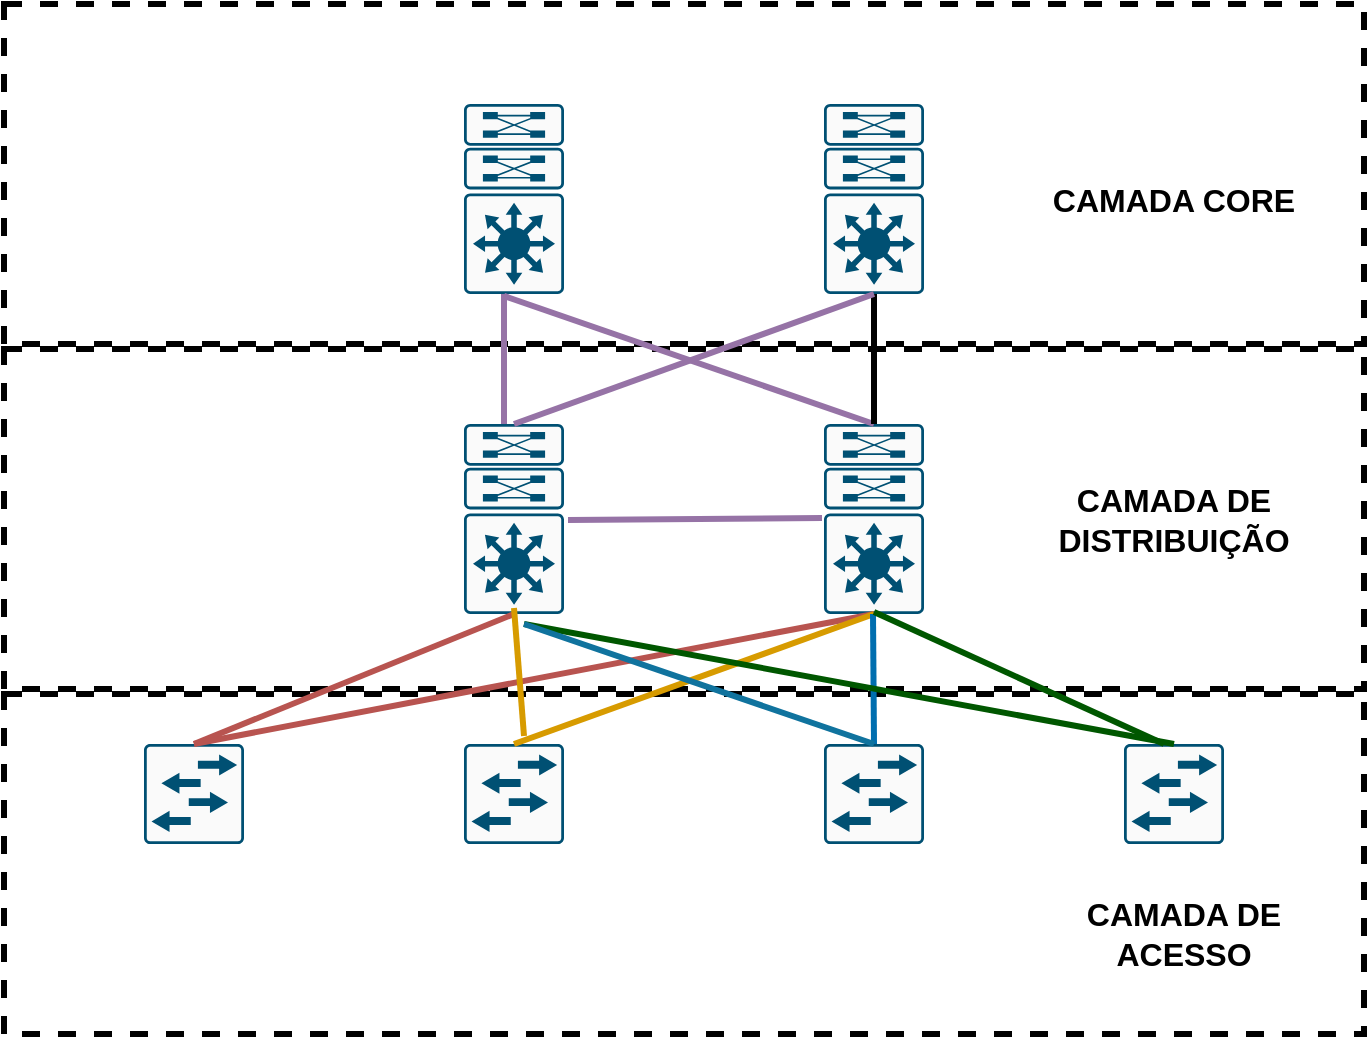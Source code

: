 <mxfile version="24.0.5" type="device">
  <diagram name="Página-1" id="guBTHNMBmxLYjraFvwUR">
    <mxGraphModel dx="2021" dy="716" grid="1" gridSize="10" guides="1" tooltips="1" connect="1" arrows="1" fold="1" page="1" pageScale="1" pageWidth="827" pageHeight="1169" math="0" shadow="0">
      <root>
        <mxCell id="0" />
        <mxCell id="1" parent="0" />
        <mxCell id="Ns3A80g3xlJKeHbtDC6_-26" value="" style="rounded=0;whiteSpace=wrap;html=1;dashed=1;strokeWidth=3;" vertex="1" parent="1">
          <mxGeometry y="415" width="680" height="170" as="geometry" />
        </mxCell>
        <mxCell id="Ns3A80g3xlJKeHbtDC6_-25" value="" style="rounded=0;whiteSpace=wrap;html=1;dashed=1;strokeWidth=3;" vertex="1" parent="1">
          <mxGeometry y="242.5" width="680" height="170" as="geometry" />
        </mxCell>
        <mxCell id="Ns3A80g3xlJKeHbtDC6_-24" value="" style="rounded=0;whiteSpace=wrap;html=1;dashed=1;strokeWidth=3;" vertex="1" parent="1">
          <mxGeometry y="70" width="680" height="170" as="geometry" />
        </mxCell>
        <mxCell id="Ns3A80g3xlJKeHbtDC6_-2" value="" style="sketch=0;points=[[0.015,0.015,0],[0.985,0.015,0],[0.985,0.985,0],[0.015,0.985,0],[0.25,0,0],[0.5,0,0],[0.75,0,0],[1,0.25,0],[1,0.5,0],[1,0.75,0],[0.75,1,0],[0.5,1,0],[0.25,1,0],[0,0.75,0],[0,0.5,0],[0,0.25,0]];verticalLabelPosition=bottom;html=1;verticalAlign=top;aspect=fixed;align=center;pointerEvents=1;shape=mxgraph.cisco19.rect;prIcon=l3_switch_with_dual_supervisor;fillColor=#FAFAFA;strokeColor=#005073;" vertex="1" parent="1">
          <mxGeometry x="410" y="120" width="50" height="95" as="geometry" />
        </mxCell>
        <mxCell id="Ns3A80g3xlJKeHbtDC6_-3" value="" style="sketch=0;points=[[0.015,0.015,0],[0.985,0.015,0],[0.985,0.985,0],[0.015,0.985,0],[0.25,0,0],[0.5,0,0],[0.75,0,0],[1,0.25,0],[1,0.5,0],[1,0.75,0],[0.75,1,0],[0.5,1,0],[0.25,1,0],[0,0.75,0],[0,0.5,0],[0,0.25,0]];verticalLabelPosition=bottom;html=1;verticalAlign=top;aspect=fixed;align=center;pointerEvents=1;shape=mxgraph.cisco19.rect;prIcon=l3_switch_with_dual_supervisor;fillColor=#FAFAFA;strokeColor=#005073;" vertex="1" parent="1">
          <mxGeometry x="230" y="120" width="50" height="95" as="geometry" />
        </mxCell>
        <mxCell id="Ns3A80g3xlJKeHbtDC6_-5" value="" style="sketch=0;points=[[0.015,0.015,0],[0.985,0.015,0],[0.985,0.985,0],[0.015,0.985,0],[0.25,0,0],[0.5,0,0],[0.75,0,0],[1,0.25,0],[1,0.5,0],[1,0.75,0],[0.75,1,0],[0.5,1,0],[0.25,1,0],[0,0.75,0],[0,0.5,0],[0,0.25,0]];verticalLabelPosition=bottom;html=1;verticalAlign=top;aspect=fixed;align=center;pointerEvents=1;shape=mxgraph.cisco19.rect;prIcon=l3_switch_with_dual_supervisor;fillColor=#FAFAFA;strokeColor=#005073;" vertex="1" parent="1">
          <mxGeometry x="410" y="280" width="50" height="95" as="geometry" />
        </mxCell>
        <mxCell id="Ns3A80g3xlJKeHbtDC6_-6" value="" style="sketch=0;points=[[0.015,0.015,0],[0.985,0.015,0],[0.985,0.985,0],[0.015,0.985,0],[0.25,0,0],[0.5,0,0],[0.75,0,0],[1,0.25,0],[1,0.5,0],[1,0.75,0],[0.75,1,0],[0.5,1,0],[0.25,1,0],[0,0.75,0],[0,0.5,0],[0,0.25,0]];verticalLabelPosition=bottom;html=1;verticalAlign=top;aspect=fixed;align=center;pointerEvents=1;shape=mxgraph.cisco19.rect;prIcon=l3_switch_with_dual_supervisor;fillColor=#FAFAFA;strokeColor=#005073;" vertex="1" parent="1">
          <mxGeometry x="230" y="280" width="50" height="95" as="geometry" />
        </mxCell>
        <mxCell id="Ns3A80g3xlJKeHbtDC6_-7" value="" style="sketch=0;points=[[0.015,0.015,0],[0.985,0.015,0],[0.985,0.985,0],[0.015,0.985,0],[0.25,0,0],[0.5,0,0],[0.75,0,0],[1,0.25,0],[1,0.5,0],[1,0.75,0],[0.75,1,0],[0.5,1,0],[0.25,1,0],[0,0.75,0],[0,0.5,0],[0,0.25,0]];verticalLabelPosition=bottom;html=1;verticalAlign=top;aspect=fixed;align=center;pointerEvents=1;shape=mxgraph.cisco19.rect;prIcon=l2_switch;fillColor=#FAFAFA;strokeColor=#005073;" vertex="1" parent="1">
          <mxGeometry x="70" y="440" width="50" height="50" as="geometry" />
        </mxCell>
        <mxCell id="Ns3A80g3xlJKeHbtDC6_-8" value="" style="sketch=0;points=[[0.015,0.015,0],[0.985,0.015,0],[0.985,0.985,0],[0.015,0.985,0],[0.25,0,0],[0.5,0,0],[0.75,0,0],[1,0.25,0],[1,0.5,0],[1,0.75,0],[0.75,1,0],[0.5,1,0],[0.25,1,0],[0,0.75,0],[0,0.5,0],[0,0.25,0]];verticalLabelPosition=bottom;html=1;verticalAlign=top;aspect=fixed;align=center;pointerEvents=1;shape=mxgraph.cisco19.rect;prIcon=l2_switch;fillColor=#FAFAFA;strokeColor=#005073;" vertex="1" parent="1">
          <mxGeometry x="230" y="440" width="50" height="50" as="geometry" />
        </mxCell>
        <mxCell id="Ns3A80g3xlJKeHbtDC6_-9" value="" style="sketch=0;points=[[0.015,0.015,0],[0.985,0.015,0],[0.985,0.985,0],[0.015,0.985,0],[0.25,0,0],[0.5,0,0],[0.75,0,0],[1,0.25,0],[1,0.5,0],[1,0.75,0],[0.75,1,0],[0.5,1,0],[0.25,1,0],[0,0.75,0],[0,0.5,0],[0,0.25,0]];verticalLabelPosition=bottom;html=1;verticalAlign=top;aspect=fixed;align=center;pointerEvents=1;shape=mxgraph.cisco19.rect;prIcon=l2_switch;fillColor=#FAFAFA;strokeColor=#005073;" vertex="1" parent="1">
          <mxGeometry x="410" y="440" width="50" height="50" as="geometry" />
        </mxCell>
        <mxCell id="Ns3A80g3xlJKeHbtDC6_-10" value="" style="sketch=0;points=[[0.015,0.015,0],[0.985,0.015,0],[0.985,0.985,0],[0.015,0.985,0],[0.25,0,0],[0.5,0,0],[0.75,0,0],[1,0.25,0],[1,0.5,0],[1,0.75,0],[0.75,1,0],[0.5,1,0],[0.25,1,0],[0,0.75,0],[0,0.5,0],[0,0.25,0]];verticalLabelPosition=bottom;html=1;verticalAlign=top;aspect=fixed;align=center;pointerEvents=1;shape=mxgraph.cisco19.rect;prIcon=l2_switch;fillColor=#FAFAFA;strokeColor=#005073;" vertex="1" parent="1">
          <mxGeometry x="560" y="440" width="50" height="50" as="geometry" />
        </mxCell>
        <mxCell id="Ns3A80g3xlJKeHbtDC6_-11" value="" style="endArrow=none;html=1;rounded=0;strokeWidth=3;entryX=-0.06;entryY=0.411;entryDx=0;entryDy=0;entryPerimeter=0;fillColor=#e1d5e7;strokeColor=#9673a6;" edge="1" parent="1">
          <mxGeometry width="50" height="50" relative="1" as="geometry">
            <mxPoint x="282" y="327.96" as="sourcePoint" />
            <mxPoint x="409" y="327.005" as="targetPoint" />
          </mxGeometry>
        </mxCell>
        <mxCell id="Ns3A80g3xlJKeHbtDC6_-12" value="" style="endArrow=none;html=1;rounded=0;strokeWidth=3;entryX=0.5;entryY=0;entryDx=0;entryDy=0;entryPerimeter=0;fillColor=#e1d5e7;strokeColor=#9673a6;" edge="1" parent="1" target="Ns3A80g3xlJKeHbtDC6_-5">
          <mxGeometry width="50" height="50" relative="1" as="geometry">
            <mxPoint x="250" y="215.96" as="sourcePoint" />
            <mxPoint x="377" y="215.005" as="targetPoint" />
          </mxGeometry>
        </mxCell>
        <mxCell id="Ns3A80g3xlJKeHbtDC6_-13" value="" style="endArrow=none;html=1;rounded=0;strokeWidth=3;entryX=0.5;entryY=0;entryDx=0;entryDy=0;entryPerimeter=0;exitX=0.5;exitY=1;exitDx=0;exitDy=0;exitPerimeter=0;" edge="1" parent="1" source="Ns3A80g3xlJKeHbtDC6_-2" target="Ns3A80g3xlJKeHbtDC6_-5">
          <mxGeometry width="50" height="50" relative="1" as="geometry">
            <mxPoint x="162.5" y="240.0" as="sourcePoint" />
            <mxPoint x="347.5" y="304.04" as="targetPoint" />
          </mxGeometry>
        </mxCell>
        <mxCell id="Ns3A80g3xlJKeHbtDC6_-14" value="" style="endArrow=none;html=1;rounded=0;strokeWidth=3;entryX=0.5;entryY=0;entryDx=0;entryDy=0;entryPerimeter=0;exitX=0.5;exitY=1;exitDx=0;exitDy=0;exitPerimeter=0;fillColor=#e1d5e7;strokeColor=#9673a6;" edge="1" parent="1">
          <mxGeometry width="50" height="50" relative="1" as="geometry">
            <mxPoint x="250" y="215" as="sourcePoint" />
            <mxPoint x="250" y="280" as="targetPoint" />
          </mxGeometry>
        </mxCell>
        <mxCell id="Ns3A80g3xlJKeHbtDC6_-15" value="" style="endArrow=none;html=1;rounded=0;strokeWidth=3;entryX=0.5;entryY=0;entryDx=0;entryDy=0;entryPerimeter=0;exitX=0.5;exitY=1;exitDx=0;exitDy=0;exitPerimeter=0;fillColor=#e1d5e7;strokeColor=#9673a6;" edge="1" parent="1" source="Ns3A80g3xlJKeHbtDC6_-2" target="Ns3A80g3xlJKeHbtDC6_-6">
          <mxGeometry width="50" height="50" relative="1" as="geometry">
            <mxPoint x="330" y="220" as="sourcePoint" />
            <mxPoint x="330" y="285" as="targetPoint" />
          </mxGeometry>
        </mxCell>
        <mxCell id="Ns3A80g3xlJKeHbtDC6_-16" value="" style="endArrow=none;html=1;rounded=0;strokeWidth=3;exitX=0.5;exitY=1;exitDx=0;exitDy=0;exitPerimeter=0;entryX=0.5;entryY=0;entryDx=0;entryDy=0;entryPerimeter=0;fillColor=#f8cecc;strokeColor=#b85450;" edge="1" parent="1" source="Ns3A80g3xlJKeHbtDC6_-6" target="Ns3A80g3xlJKeHbtDC6_-7">
          <mxGeometry width="50" height="50" relative="1" as="geometry">
            <mxPoint x="260" y="370" as="sourcePoint" />
            <mxPoint x="100" y="435" as="targetPoint" />
          </mxGeometry>
        </mxCell>
        <mxCell id="Ns3A80g3xlJKeHbtDC6_-17" value="" style="endArrow=none;html=1;rounded=0;strokeWidth=3;exitX=0.5;exitY=1;exitDx=0;exitDy=0;exitPerimeter=0;entryX=0.5;entryY=0;entryDx=0;entryDy=0;entryPerimeter=0;fillColor=#f8cecc;strokeColor=#b85450;" edge="1" parent="1" source="Ns3A80g3xlJKeHbtDC6_-5" target="Ns3A80g3xlJKeHbtDC6_-7">
          <mxGeometry width="50" height="50" relative="1" as="geometry">
            <mxPoint x="265" y="385" as="sourcePoint" />
            <mxPoint x="105" y="450" as="targetPoint" />
          </mxGeometry>
        </mxCell>
        <mxCell id="Ns3A80g3xlJKeHbtDC6_-18" value="" style="endArrow=none;html=1;rounded=0;strokeWidth=3;entryX=0.5;entryY=0;entryDx=0;entryDy=0;entryPerimeter=0;exitX=0.5;exitY=1;exitDx=0;exitDy=0;exitPerimeter=0;fillColor=#ffe6cc;strokeColor=#d79b00;" edge="1" parent="1" source="Ns3A80g3xlJKeHbtDC6_-5" target="Ns3A80g3xlJKeHbtDC6_-8">
          <mxGeometry width="50" height="50" relative="1" as="geometry">
            <mxPoint x="430" y="380" as="sourcePoint" />
            <mxPoint x="105" y="450" as="targetPoint" />
          </mxGeometry>
        </mxCell>
        <mxCell id="Ns3A80g3xlJKeHbtDC6_-19" value="" style="endArrow=none;html=1;rounded=0;strokeWidth=3;entryX=0.6;entryY=-0.12;entryDx=0;entryDy=0;entryPerimeter=0;exitX=0.5;exitY=0.947;exitDx=0;exitDy=0;exitPerimeter=0;fillColor=#ffe6cc;strokeColor=#d79b00;" edge="1" parent="1">
          <mxGeometry width="50" height="50" relative="1" as="geometry">
            <mxPoint x="255" y="371.965" as="sourcePoint" />
            <mxPoint x="260" y="436" as="targetPoint" />
          </mxGeometry>
        </mxCell>
        <mxCell id="Ns3A80g3xlJKeHbtDC6_-20" value="" style="endArrow=none;html=1;rounded=0;strokeWidth=3;exitX=0.5;exitY=0.947;exitDx=0;exitDy=0;exitPerimeter=0;entryX=0.5;entryY=0;entryDx=0;entryDy=0;entryPerimeter=0;fillColor=#1ba1e2;strokeColor=#006EAF;" edge="1" parent="1" target="Ns3A80g3xlJKeHbtDC6_-9">
          <mxGeometry width="50" height="50" relative="1" as="geometry">
            <mxPoint x="434.5" y="375.005" as="sourcePoint" />
            <mxPoint x="435" y="433" as="targetPoint" />
          </mxGeometry>
        </mxCell>
        <mxCell id="Ns3A80g3xlJKeHbtDC6_-21" value="" style="endArrow=none;html=1;rounded=0;strokeWidth=3;exitX=0.6;exitY=0.947;exitDx=0;exitDy=0;exitPerimeter=0;fillColor=#008a00;strokeColor=#005700;" edge="1" parent="1">
          <mxGeometry width="50" height="50" relative="1" as="geometry">
            <mxPoint x="435" y="373.965" as="sourcePoint" />
            <mxPoint x="580" y="440" as="targetPoint" />
          </mxGeometry>
        </mxCell>
        <mxCell id="Ns3A80g3xlJKeHbtDC6_-22" value="" style="endArrow=none;html=1;rounded=0;strokeWidth=3;entryX=0.5;entryY=0;entryDx=0;entryDy=0;entryPerimeter=0;fillColor=#008a00;strokeColor=#005700;" edge="1" parent="1" target="Ns3A80g3xlJKeHbtDC6_-10">
          <mxGeometry width="50" height="50" relative="1" as="geometry">
            <mxPoint x="260" y="380" as="sourcePoint" />
            <mxPoint x="590" y="454" as="targetPoint" />
          </mxGeometry>
        </mxCell>
        <mxCell id="Ns3A80g3xlJKeHbtDC6_-23" value="" style="endArrow=none;html=1;rounded=0;strokeWidth=3;entryX=0.5;entryY=0;entryDx=0;entryDy=0;entryPerimeter=0;fillColor=#b1ddf0;strokeColor=#10739e;" edge="1" parent="1" target="Ns3A80g3xlJKeHbtDC6_-9">
          <mxGeometry width="50" height="50" relative="1" as="geometry">
            <mxPoint x="260" y="380" as="sourcePoint" />
            <mxPoint x="445" y="450" as="targetPoint" />
          </mxGeometry>
        </mxCell>
        <mxCell id="Ns3A80g3xlJKeHbtDC6_-27" value="CAMADA CORE" style="text;html=1;strokeColor=none;fillColor=none;align=center;verticalAlign=middle;whiteSpace=wrap;rounded=0;fontSize=16;fontStyle=1" vertex="1" parent="1">
          <mxGeometry x="500" y="152.5" width="170" height="30" as="geometry" />
        </mxCell>
        <mxCell id="Ns3A80g3xlJKeHbtDC6_-28" value="CAMADA DE DISTRIBUIÇÃO" style="text;html=1;strokeColor=none;fillColor=none;align=center;verticalAlign=middle;whiteSpace=wrap;rounded=0;fontSize=16;fontStyle=1" vertex="1" parent="1">
          <mxGeometry x="490" y="312.5" width="190" height="30" as="geometry" />
        </mxCell>
        <mxCell id="Ns3A80g3xlJKeHbtDC6_-29" value="CAMADA DE ACESSO" style="text;html=1;strokeColor=none;fillColor=none;align=center;verticalAlign=middle;whiteSpace=wrap;rounded=0;fontSize=16;fontStyle=1" vertex="1" parent="1">
          <mxGeometry x="510" y="520" width="160" height="30" as="geometry" />
        </mxCell>
      </root>
    </mxGraphModel>
  </diagram>
</mxfile>
